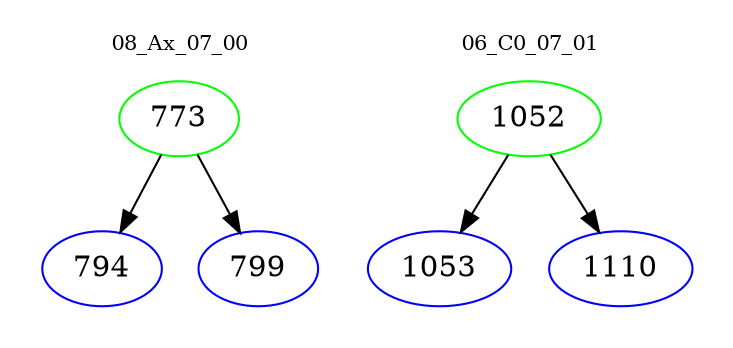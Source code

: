 digraph{
subgraph cluster_0 {
color = white
label = "08_Ax_07_00";
fontsize=10;
T0_773 [label="773", color="green"]
T0_773 -> T0_794 [color="black"]
T0_794 [label="794", color="blue"]
T0_773 -> T0_799 [color="black"]
T0_799 [label="799", color="blue"]
}
subgraph cluster_1 {
color = white
label = "06_C0_07_01";
fontsize=10;
T1_1052 [label="1052", color="green"]
T1_1052 -> T1_1053 [color="black"]
T1_1053 [label="1053", color="blue"]
T1_1052 -> T1_1110 [color="black"]
T1_1110 [label="1110", color="blue"]
}
}
